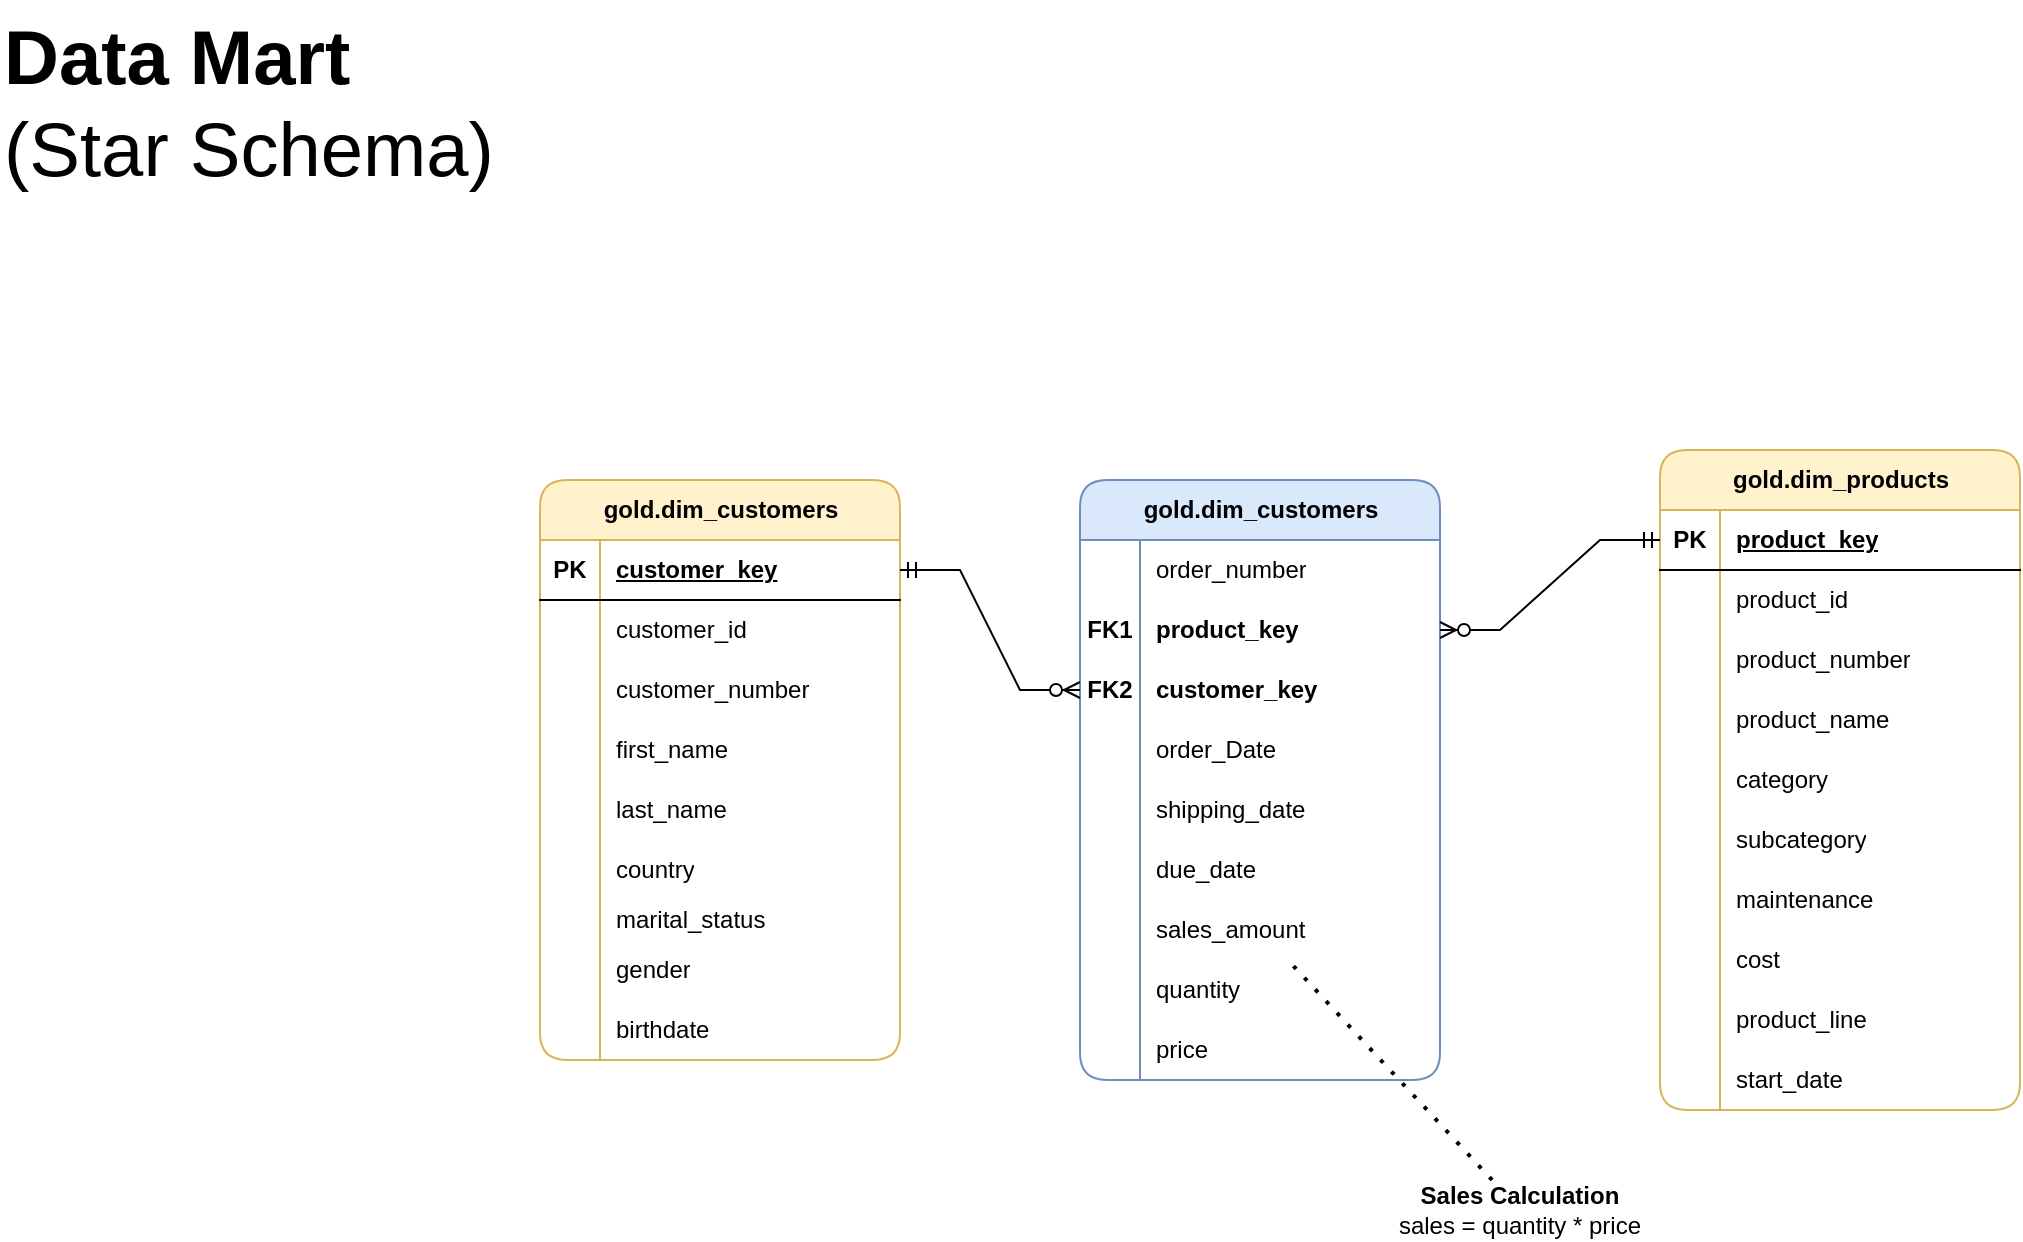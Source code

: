 <mxfile version="27.0.9">
  <diagram name="Page-1" id="9G6ZlUd6vYjnZTsXi7CJ">
    <mxGraphModel dx="951" dy="589" grid="1" gridSize="10" guides="1" tooltips="1" connect="1" arrows="1" fold="1" page="1" pageScale="1" pageWidth="2000" pageHeight="4000" math="0" shadow="0">
      <root>
        <mxCell id="0" />
        <mxCell id="1" parent="0" />
        <mxCell id="qEVjlVK7Ul0UmUyKFWEi-2" value="&lt;h1 style=&quot;margin-top: 0px;&quot;&gt;&lt;font style=&quot;font-size: 38px;&quot;&gt;&lt;span style=&quot;background-color: transparent; color: light-dark(rgb(0, 0, 0), rgb(255, 255, 255));&quot;&gt;Data Mart&lt;br&gt;&lt;/span&gt;&lt;span style=&quot;background-color: transparent; color: light-dark(rgb(0, 0, 0), rgb(255, 255, 255)); font-weight: normal;&quot;&gt;(Star Schema)&lt;/span&gt;&lt;/font&gt;&lt;/h1&gt;" style="text;html=1;whiteSpace=wrap;overflow=hidden;rounded=0;" vertex="1" parent="1">
          <mxGeometry x="50" y="20" width="390" height="110" as="geometry" />
        </mxCell>
        <mxCell id="qEVjlVK7Ul0UmUyKFWEi-13" value="gold.dim_customers" style="shape=table;startSize=30;container=1;collapsible=1;childLayout=tableLayout;fixedRows=1;rowLines=0;fontStyle=1;align=center;resizeLast=1;html=1;rounded=1;fillColor=#fff2cc;strokeColor=#d6b656;" vertex="1" parent="1">
          <mxGeometry x="320" y="260" width="180" height="290" as="geometry" />
        </mxCell>
        <mxCell id="qEVjlVK7Ul0UmUyKFWEi-14" value="" style="shape=tableRow;horizontal=0;startSize=0;swimlaneHead=0;swimlaneBody=0;fillColor=none;collapsible=0;dropTarget=0;points=[[0,0.5],[1,0.5]];portConstraint=eastwest;top=0;left=0;right=0;bottom=1;" vertex="1" parent="qEVjlVK7Ul0UmUyKFWEi-13">
          <mxGeometry y="30" width="180" height="30" as="geometry" />
        </mxCell>
        <mxCell id="qEVjlVK7Ul0UmUyKFWEi-15" value="PK" style="shape=partialRectangle;connectable=0;fillColor=none;top=0;left=0;bottom=0;right=0;fontStyle=1;overflow=hidden;whiteSpace=wrap;html=1;" vertex="1" parent="qEVjlVK7Ul0UmUyKFWEi-14">
          <mxGeometry width="30" height="30" as="geometry">
            <mxRectangle width="30" height="30" as="alternateBounds" />
          </mxGeometry>
        </mxCell>
        <mxCell id="qEVjlVK7Ul0UmUyKFWEi-16" value="customer_key" style="shape=partialRectangle;connectable=0;fillColor=none;top=0;left=0;bottom=0;right=0;align=left;spacingLeft=6;fontStyle=5;overflow=hidden;whiteSpace=wrap;html=1;" vertex="1" parent="qEVjlVK7Ul0UmUyKFWEi-14">
          <mxGeometry x="30" width="150" height="30" as="geometry">
            <mxRectangle width="150" height="30" as="alternateBounds" />
          </mxGeometry>
        </mxCell>
        <mxCell id="qEVjlVK7Ul0UmUyKFWEi-17" value="" style="shape=tableRow;horizontal=0;startSize=0;swimlaneHead=0;swimlaneBody=0;fillColor=none;collapsible=0;dropTarget=0;points=[[0,0.5],[1,0.5]];portConstraint=eastwest;top=0;left=0;right=0;bottom=0;" vertex="1" parent="qEVjlVK7Ul0UmUyKFWEi-13">
          <mxGeometry y="60" width="180" height="30" as="geometry" />
        </mxCell>
        <mxCell id="qEVjlVK7Ul0UmUyKFWEi-18" value="" style="shape=partialRectangle;connectable=0;fillColor=none;top=0;left=0;bottom=0;right=0;editable=1;overflow=hidden;whiteSpace=wrap;html=1;" vertex="1" parent="qEVjlVK7Ul0UmUyKFWEi-17">
          <mxGeometry width="30" height="30" as="geometry">
            <mxRectangle width="30" height="30" as="alternateBounds" />
          </mxGeometry>
        </mxCell>
        <mxCell id="qEVjlVK7Ul0UmUyKFWEi-19" value="customer_id" style="shape=partialRectangle;connectable=0;fillColor=none;top=0;left=0;bottom=0;right=0;align=left;spacingLeft=6;overflow=hidden;whiteSpace=wrap;html=1;" vertex="1" parent="qEVjlVK7Ul0UmUyKFWEi-17">
          <mxGeometry x="30" width="150" height="30" as="geometry">
            <mxRectangle width="150" height="30" as="alternateBounds" />
          </mxGeometry>
        </mxCell>
        <mxCell id="qEVjlVK7Ul0UmUyKFWEi-20" value="" style="shape=tableRow;horizontal=0;startSize=0;swimlaneHead=0;swimlaneBody=0;fillColor=none;collapsible=0;dropTarget=0;points=[[0,0.5],[1,0.5]];portConstraint=eastwest;top=0;left=0;right=0;bottom=0;" vertex="1" parent="qEVjlVK7Ul0UmUyKFWEi-13">
          <mxGeometry y="90" width="180" height="30" as="geometry" />
        </mxCell>
        <mxCell id="qEVjlVK7Ul0UmUyKFWEi-21" value="" style="shape=partialRectangle;connectable=0;fillColor=none;top=0;left=0;bottom=0;right=0;editable=1;overflow=hidden;whiteSpace=wrap;html=1;" vertex="1" parent="qEVjlVK7Ul0UmUyKFWEi-20">
          <mxGeometry width="30" height="30" as="geometry">
            <mxRectangle width="30" height="30" as="alternateBounds" />
          </mxGeometry>
        </mxCell>
        <mxCell id="qEVjlVK7Ul0UmUyKFWEi-22" value="customer_number" style="shape=partialRectangle;connectable=0;fillColor=none;top=0;left=0;bottom=0;right=0;align=left;spacingLeft=6;overflow=hidden;whiteSpace=wrap;html=1;" vertex="1" parent="qEVjlVK7Ul0UmUyKFWEi-20">
          <mxGeometry x="30" width="150" height="30" as="geometry">
            <mxRectangle width="150" height="30" as="alternateBounds" />
          </mxGeometry>
        </mxCell>
        <mxCell id="qEVjlVK7Ul0UmUyKFWEi-23" value="" style="shape=tableRow;horizontal=0;startSize=0;swimlaneHead=0;swimlaneBody=0;fillColor=none;collapsible=0;dropTarget=0;points=[[0,0.5],[1,0.5]];portConstraint=eastwest;top=0;left=0;right=0;bottom=0;" vertex="1" parent="qEVjlVK7Ul0UmUyKFWEi-13">
          <mxGeometry y="120" width="180" height="30" as="geometry" />
        </mxCell>
        <mxCell id="qEVjlVK7Ul0UmUyKFWEi-24" value="" style="shape=partialRectangle;connectable=0;fillColor=none;top=0;left=0;bottom=0;right=0;editable=1;overflow=hidden;whiteSpace=wrap;html=1;" vertex="1" parent="qEVjlVK7Ul0UmUyKFWEi-23">
          <mxGeometry width="30" height="30" as="geometry">
            <mxRectangle width="30" height="30" as="alternateBounds" />
          </mxGeometry>
        </mxCell>
        <mxCell id="qEVjlVK7Ul0UmUyKFWEi-25" value="first_name" style="shape=partialRectangle;connectable=0;fillColor=none;top=0;left=0;bottom=0;right=0;align=left;spacingLeft=6;overflow=hidden;whiteSpace=wrap;html=1;" vertex="1" parent="qEVjlVK7Ul0UmUyKFWEi-23">
          <mxGeometry x="30" width="150" height="30" as="geometry">
            <mxRectangle width="150" height="30" as="alternateBounds" />
          </mxGeometry>
        </mxCell>
        <mxCell id="qEVjlVK7Ul0UmUyKFWEi-27" style="shape=tableRow;horizontal=0;startSize=0;swimlaneHead=0;swimlaneBody=0;fillColor=none;collapsible=0;dropTarget=0;points=[[0,0.5],[1,0.5]];portConstraint=eastwest;top=0;left=0;right=0;bottom=0;" vertex="1" parent="qEVjlVK7Ul0UmUyKFWEi-13">
          <mxGeometry y="150" width="180" height="30" as="geometry" />
        </mxCell>
        <mxCell id="qEVjlVK7Ul0UmUyKFWEi-28" style="shape=partialRectangle;connectable=0;fillColor=none;top=0;left=0;bottom=0;right=0;editable=1;overflow=hidden;whiteSpace=wrap;html=1;" vertex="1" parent="qEVjlVK7Ul0UmUyKFWEi-27">
          <mxGeometry width="30" height="30" as="geometry">
            <mxRectangle width="30" height="30" as="alternateBounds" />
          </mxGeometry>
        </mxCell>
        <mxCell id="qEVjlVK7Ul0UmUyKFWEi-29" value="last_name" style="shape=partialRectangle;connectable=0;fillColor=none;top=0;left=0;bottom=0;right=0;align=left;spacingLeft=6;overflow=hidden;whiteSpace=wrap;html=1;" vertex="1" parent="qEVjlVK7Ul0UmUyKFWEi-27">
          <mxGeometry x="30" width="150" height="30" as="geometry">
            <mxRectangle width="150" height="30" as="alternateBounds" />
          </mxGeometry>
        </mxCell>
        <mxCell id="qEVjlVK7Ul0UmUyKFWEi-30" style="shape=tableRow;horizontal=0;startSize=0;swimlaneHead=0;swimlaneBody=0;fillColor=none;collapsible=0;dropTarget=0;points=[[0,0.5],[1,0.5]];portConstraint=eastwest;top=0;left=0;right=0;bottom=0;" vertex="1" parent="qEVjlVK7Ul0UmUyKFWEi-13">
          <mxGeometry y="180" width="180" height="30" as="geometry" />
        </mxCell>
        <mxCell id="qEVjlVK7Ul0UmUyKFWEi-31" style="shape=partialRectangle;connectable=0;fillColor=none;top=0;left=0;bottom=0;right=0;editable=1;overflow=hidden;whiteSpace=wrap;html=1;" vertex="1" parent="qEVjlVK7Ul0UmUyKFWEi-30">
          <mxGeometry width="30" height="30" as="geometry">
            <mxRectangle width="30" height="30" as="alternateBounds" />
          </mxGeometry>
        </mxCell>
        <mxCell id="qEVjlVK7Ul0UmUyKFWEi-32" value="country" style="shape=partialRectangle;connectable=0;fillColor=none;top=0;left=0;bottom=0;right=0;align=left;spacingLeft=6;overflow=hidden;whiteSpace=wrap;html=1;" vertex="1" parent="qEVjlVK7Ul0UmUyKFWEi-30">
          <mxGeometry x="30" width="150" height="30" as="geometry">
            <mxRectangle width="150" height="30" as="alternateBounds" />
          </mxGeometry>
        </mxCell>
        <mxCell id="qEVjlVK7Ul0UmUyKFWEi-33" style="shape=tableRow;horizontal=0;startSize=0;swimlaneHead=0;swimlaneBody=0;fillColor=none;collapsible=0;dropTarget=0;points=[[0,0.5],[1,0.5]];portConstraint=eastwest;top=0;left=0;right=0;bottom=0;" vertex="1" parent="qEVjlVK7Ul0UmUyKFWEi-13">
          <mxGeometry y="210" width="180" height="20" as="geometry" />
        </mxCell>
        <mxCell id="qEVjlVK7Ul0UmUyKFWEi-34" style="shape=partialRectangle;connectable=0;fillColor=none;top=0;left=0;bottom=0;right=0;editable=1;overflow=hidden;whiteSpace=wrap;html=1;" vertex="1" parent="qEVjlVK7Ul0UmUyKFWEi-33">
          <mxGeometry width="30" height="20" as="geometry">
            <mxRectangle width="30" height="20" as="alternateBounds" />
          </mxGeometry>
        </mxCell>
        <mxCell id="qEVjlVK7Ul0UmUyKFWEi-35" value="marital_status&lt;div&gt;&lt;br&gt;&lt;/div&gt;" style="shape=partialRectangle;connectable=0;fillColor=none;top=0;left=0;bottom=0;right=0;align=left;spacingLeft=6;overflow=hidden;whiteSpace=wrap;html=1;" vertex="1" parent="qEVjlVK7Ul0UmUyKFWEi-33">
          <mxGeometry x="30" width="150" height="20" as="geometry">
            <mxRectangle width="150" height="20" as="alternateBounds" />
          </mxGeometry>
        </mxCell>
        <mxCell id="qEVjlVK7Ul0UmUyKFWEi-36" style="shape=tableRow;horizontal=0;startSize=0;swimlaneHead=0;swimlaneBody=0;fillColor=none;collapsible=0;dropTarget=0;points=[[0,0.5],[1,0.5]];portConstraint=eastwest;top=0;left=0;right=0;bottom=0;" vertex="1" parent="qEVjlVK7Ul0UmUyKFWEi-13">
          <mxGeometry y="230" width="180" height="30" as="geometry" />
        </mxCell>
        <mxCell id="qEVjlVK7Ul0UmUyKFWEi-37" style="shape=partialRectangle;connectable=0;fillColor=none;top=0;left=0;bottom=0;right=0;editable=1;overflow=hidden;whiteSpace=wrap;html=1;" vertex="1" parent="qEVjlVK7Ul0UmUyKFWEi-36">
          <mxGeometry width="30" height="30" as="geometry">
            <mxRectangle width="30" height="30" as="alternateBounds" />
          </mxGeometry>
        </mxCell>
        <mxCell id="qEVjlVK7Ul0UmUyKFWEi-38" value="gender" style="shape=partialRectangle;connectable=0;fillColor=none;top=0;left=0;bottom=0;right=0;align=left;spacingLeft=6;overflow=hidden;whiteSpace=wrap;html=1;" vertex="1" parent="qEVjlVK7Ul0UmUyKFWEi-36">
          <mxGeometry x="30" width="150" height="30" as="geometry">
            <mxRectangle width="150" height="30" as="alternateBounds" />
          </mxGeometry>
        </mxCell>
        <mxCell id="qEVjlVK7Ul0UmUyKFWEi-39" style="shape=tableRow;horizontal=0;startSize=0;swimlaneHead=0;swimlaneBody=0;fillColor=none;collapsible=0;dropTarget=0;points=[[0,0.5],[1,0.5]];portConstraint=eastwest;top=0;left=0;right=0;bottom=0;" vertex="1" parent="qEVjlVK7Ul0UmUyKFWEi-13">
          <mxGeometry y="260" width="180" height="30" as="geometry" />
        </mxCell>
        <mxCell id="qEVjlVK7Ul0UmUyKFWEi-40" style="shape=partialRectangle;connectable=0;fillColor=none;top=0;left=0;bottom=0;right=0;editable=1;overflow=hidden;whiteSpace=wrap;html=1;" vertex="1" parent="qEVjlVK7Ul0UmUyKFWEi-39">
          <mxGeometry width="30" height="30" as="geometry">
            <mxRectangle width="30" height="30" as="alternateBounds" />
          </mxGeometry>
        </mxCell>
        <mxCell id="qEVjlVK7Ul0UmUyKFWEi-41" value="birthdate" style="shape=partialRectangle;connectable=0;fillColor=none;top=0;left=0;bottom=0;right=0;align=left;spacingLeft=6;overflow=hidden;whiteSpace=wrap;html=1;" vertex="1" parent="qEVjlVK7Ul0UmUyKFWEi-39">
          <mxGeometry x="30" width="150" height="30" as="geometry">
            <mxRectangle width="150" height="30" as="alternateBounds" />
          </mxGeometry>
        </mxCell>
        <mxCell id="qEVjlVK7Ul0UmUyKFWEi-42" value="gold.dim_products" style="shape=table;startSize=30;container=1;collapsible=1;childLayout=tableLayout;fixedRows=1;rowLines=0;fontStyle=1;align=center;resizeLast=1;html=1;rounded=1;fillColor=#fff2cc;strokeColor=#d6b656;" vertex="1" parent="1">
          <mxGeometry x="880" y="245" width="180" height="330" as="geometry" />
        </mxCell>
        <mxCell id="qEVjlVK7Ul0UmUyKFWEi-43" value="" style="shape=tableRow;horizontal=0;startSize=0;swimlaneHead=0;swimlaneBody=0;fillColor=none;collapsible=0;dropTarget=0;points=[[0,0.5],[1,0.5]];portConstraint=eastwest;top=0;left=0;right=0;bottom=1;" vertex="1" parent="qEVjlVK7Ul0UmUyKFWEi-42">
          <mxGeometry y="30" width="180" height="30" as="geometry" />
        </mxCell>
        <mxCell id="qEVjlVK7Ul0UmUyKFWEi-44" value="PK" style="shape=partialRectangle;connectable=0;fillColor=none;top=0;left=0;bottom=0;right=0;fontStyle=1;overflow=hidden;whiteSpace=wrap;html=1;" vertex="1" parent="qEVjlVK7Ul0UmUyKFWEi-43">
          <mxGeometry width="30" height="30" as="geometry">
            <mxRectangle width="30" height="30" as="alternateBounds" />
          </mxGeometry>
        </mxCell>
        <mxCell id="qEVjlVK7Ul0UmUyKFWEi-45" value="product_key" style="shape=partialRectangle;connectable=0;fillColor=none;top=0;left=0;bottom=0;right=0;align=left;spacingLeft=6;fontStyle=5;overflow=hidden;whiteSpace=wrap;html=1;" vertex="1" parent="qEVjlVK7Ul0UmUyKFWEi-43">
          <mxGeometry x="30" width="150" height="30" as="geometry">
            <mxRectangle width="150" height="30" as="alternateBounds" />
          </mxGeometry>
        </mxCell>
        <mxCell id="qEVjlVK7Ul0UmUyKFWEi-46" value="" style="shape=tableRow;horizontal=0;startSize=0;swimlaneHead=0;swimlaneBody=0;fillColor=none;collapsible=0;dropTarget=0;points=[[0,0.5],[1,0.5]];portConstraint=eastwest;top=0;left=0;right=0;bottom=0;" vertex="1" parent="qEVjlVK7Ul0UmUyKFWEi-42">
          <mxGeometry y="60" width="180" height="30" as="geometry" />
        </mxCell>
        <mxCell id="qEVjlVK7Ul0UmUyKFWEi-47" value="" style="shape=partialRectangle;connectable=0;fillColor=none;top=0;left=0;bottom=0;right=0;editable=1;overflow=hidden;whiteSpace=wrap;html=1;" vertex="1" parent="qEVjlVK7Ul0UmUyKFWEi-46">
          <mxGeometry width="30" height="30" as="geometry">
            <mxRectangle width="30" height="30" as="alternateBounds" />
          </mxGeometry>
        </mxCell>
        <mxCell id="qEVjlVK7Ul0UmUyKFWEi-48" value="product_id" style="shape=partialRectangle;connectable=0;fillColor=none;top=0;left=0;bottom=0;right=0;align=left;spacingLeft=6;overflow=hidden;whiteSpace=wrap;html=1;" vertex="1" parent="qEVjlVK7Ul0UmUyKFWEi-46">
          <mxGeometry x="30" width="150" height="30" as="geometry">
            <mxRectangle width="150" height="30" as="alternateBounds" />
          </mxGeometry>
        </mxCell>
        <mxCell id="qEVjlVK7Ul0UmUyKFWEi-49" value="" style="shape=tableRow;horizontal=0;startSize=0;swimlaneHead=0;swimlaneBody=0;fillColor=none;collapsible=0;dropTarget=0;points=[[0,0.5],[1,0.5]];portConstraint=eastwest;top=0;left=0;right=0;bottom=0;" vertex="1" parent="qEVjlVK7Ul0UmUyKFWEi-42">
          <mxGeometry y="90" width="180" height="30" as="geometry" />
        </mxCell>
        <mxCell id="qEVjlVK7Ul0UmUyKFWEi-50" value="" style="shape=partialRectangle;connectable=0;fillColor=none;top=0;left=0;bottom=0;right=0;editable=1;overflow=hidden;whiteSpace=wrap;html=1;" vertex="1" parent="qEVjlVK7Ul0UmUyKFWEi-49">
          <mxGeometry width="30" height="30" as="geometry">
            <mxRectangle width="30" height="30" as="alternateBounds" />
          </mxGeometry>
        </mxCell>
        <mxCell id="qEVjlVK7Ul0UmUyKFWEi-51" value="product_number" style="shape=partialRectangle;connectable=0;fillColor=none;top=0;left=0;bottom=0;right=0;align=left;spacingLeft=6;overflow=hidden;whiteSpace=wrap;html=1;" vertex="1" parent="qEVjlVK7Ul0UmUyKFWEi-49">
          <mxGeometry x="30" width="150" height="30" as="geometry">
            <mxRectangle width="150" height="30" as="alternateBounds" />
          </mxGeometry>
        </mxCell>
        <mxCell id="qEVjlVK7Ul0UmUyKFWEi-52" value="" style="shape=tableRow;horizontal=0;startSize=0;swimlaneHead=0;swimlaneBody=0;fillColor=none;collapsible=0;dropTarget=0;points=[[0,0.5],[1,0.5]];portConstraint=eastwest;top=0;left=0;right=0;bottom=0;" vertex="1" parent="qEVjlVK7Ul0UmUyKFWEi-42">
          <mxGeometry y="120" width="180" height="30" as="geometry" />
        </mxCell>
        <mxCell id="qEVjlVK7Ul0UmUyKFWEi-53" value="" style="shape=partialRectangle;connectable=0;fillColor=none;top=0;left=0;bottom=0;right=0;editable=1;overflow=hidden;whiteSpace=wrap;html=1;" vertex="1" parent="qEVjlVK7Ul0UmUyKFWEi-52">
          <mxGeometry width="30" height="30" as="geometry">
            <mxRectangle width="30" height="30" as="alternateBounds" />
          </mxGeometry>
        </mxCell>
        <mxCell id="qEVjlVK7Ul0UmUyKFWEi-54" value="product_name" style="shape=partialRectangle;connectable=0;fillColor=none;top=0;left=0;bottom=0;right=0;align=left;spacingLeft=6;overflow=hidden;whiteSpace=wrap;html=1;" vertex="1" parent="qEVjlVK7Ul0UmUyKFWEi-52">
          <mxGeometry x="30" width="150" height="30" as="geometry">
            <mxRectangle width="150" height="30" as="alternateBounds" />
          </mxGeometry>
        </mxCell>
        <mxCell id="qEVjlVK7Ul0UmUyKFWEi-55" style="shape=tableRow;horizontal=0;startSize=0;swimlaneHead=0;swimlaneBody=0;fillColor=none;collapsible=0;dropTarget=0;points=[[0,0.5],[1,0.5]];portConstraint=eastwest;top=0;left=0;right=0;bottom=0;" vertex="1" parent="qEVjlVK7Ul0UmUyKFWEi-42">
          <mxGeometry y="150" width="180" height="30" as="geometry" />
        </mxCell>
        <mxCell id="qEVjlVK7Ul0UmUyKFWEi-56" style="shape=partialRectangle;connectable=0;fillColor=none;top=0;left=0;bottom=0;right=0;editable=1;overflow=hidden;whiteSpace=wrap;html=1;" vertex="1" parent="qEVjlVK7Ul0UmUyKFWEi-55">
          <mxGeometry width="30" height="30" as="geometry">
            <mxRectangle width="30" height="30" as="alternateBounds" />
          </mxGeometry>
        </mxCell>
        <mxCell id="qEVjlVK7Ul0UmUyKFWEi-57" value="category" style="shape=partialRectangle;connectable=0;fillColor=none;top=0;left=0;bottom=0;right=0;align=left;spacingLeft=6;overflow=hidden;whiteSpace=wrap;html=1;" vertex="1" parent="qEVjlVK7Ul0UmUyKFWEi-55">
          <mxGeometry x="30" width="150" height="30" as="geometry">
            <mxRectangle width="150" height="30" as="alternateBounds" />
          </mxGeometry>
        </mxCell>
        <mxCell id="qEVjlVK7Ul0UmUyKFWEi-58" style="shape=tableRow;horizontal=0;startSize=0;swimlaneHead=0;swimlaneBody=0;fillColor=none;collapsible=0;dropTarget=0;points=[[0,0.5],[1,0.5]];portConstraint=eastwest;top=0;left=0;right=0;bottom=0;" vertex="1" parent="qEVjlVK7Ul0UmUyKFWEi-42">
          <mxGeometry y="180" width="180" height="30" as="geometry" />
        </mxCell>
        <mxCell id="qEVjlVK7Ul0UmUyKFWEi-59" style="shape=partialRectangle;connectable=0;fillColor=none;top=0;left=0;bottom=0;right=0;editable=1;overflow=hidden;whiteSpace=wrap;html=1;" vertex="1" parent="qEVjlVK7Ul0UmUyKFWEi-58">
          <mxGeometry width="30" height="30" as="geometry">
            <mxRectangle width="30" height="30" as="alternateBounds" />
          </mxGeometry>
        </mxCell>
        <mxCell id="qEVjlVK7Ul0UmUyKFWEi-60" value="subcategory" style="shape=partialRectangle;connectable=0;fillColor=none;top=0;left=0;bottom=0;right=0;align=left;spacingLeft=6;overflow=hidden;whiteSpace=wrap;html=1;" vertex="1" parent="qEVjlVK7Ul0UmUyKFWEi-58">
          <mxGeometry x="30" width="150" height="30" as="geometry">
            <mxRectangle width="150" height="30" as="alternateBounds" />
          </mxGeometry>
        </mxCell>
        <mxCell id="qEVjlVK7Ul0UmUyKFWEi-61" style="shape=tableRow;horizontal=0;startSize=0;swimlaneHead=0;swimlaneBody=0;fillColor=none;collapsible=0;dropTarget=0;points=[[0,0.5],[1,0.5]];portConstraint=eastwest;top=0;left=0;right=0;bottom=0;" vertex="1" parent="qEVjlVK7Ul0UmUyKFWEi-42">
          <mxGeometry y="210" width="180" height="30" as="geometry" />
        </mxCell>
        <mxCell id="qEVjlVK7Ul0UmUyKFWEi-62" style="shape=partialRectangle;connectable=0;fillColor=none;top=0;left=0;bottom=0;right=0;editable=1;overflow=hidden;whiteSpace=wrap;html=1;" vertex="1" parent="qEVjlVK7Ul0UmUyKFWEi-61">
          <mxGeometry width="30" height="30" as="geometry">
            <mxRectangle width="30" height="30" as="alternateBounds" />
          </mxGeometry>
        </mxCell>
        <mxCell id="qEVjlVK7Ul0UmUyKFWEi-63" value="&lt;div&gt;maintenance&lt;/div&gt;" style="shape=partialRectangle;connectable=0;fillColor=none;top=0;left=0;bottom=0;right=0;align=left;spacingLeft=6;overflow=hidden;whiteSpace=wrap;html=1;" vertex="1" parent="qEVjlVK7Ul0UmUyKFWEi-61">
          <mxGeometry x="30" width="150" height="30" as="geometry">
            <mxRectangle width="150" height="30" as="alternateBounds" />
          </mxGeometry>
        </mxCell>
        <mxCell id="qEVjlVK7Ul0UmUyKFWEi-64" style="shape=tableRow;horizontal=0;startSize=0;swimlaneHead=0;swimlaneBody=0;fillColor=none;collapsible=0;dropTarget=0;points=[[0,0.5],[1,0.5]];portConstraint=eastwest;top=0;left=0;right=0;bottom=0;" vertex="1" parent="qEVjlVK7Ul0UmUyKFWEi-42">
          <mxGeometry y="240" width="180" height="30" as="geometry" />
        </mxCell>
        <mxCell id="qEVjlVK7Ul0UmUyKFWEi-65" style="shape=partialRectangle;connectable=0;fillColor=none;top=0;left=0;bottom=0;right=0;editable=1;overflow=hidden;whiteSpace=wrap;html=1;" vertex="1" parent="qEVjlVK7Ul0UmUyKFWEi-64">
          <mxGeometry width="30" height="30" as="geometry">
            <mxRectangle width="30" height="30" as="alternateBounds" />
          </mxGeometry>
        </mxCell>
        <mxCell id="qEVjlVK7Ul0UmUyKFWEi-66" value="cost" style="shape=partialRectangle;connectable=0;fillColor=none;top=0;left=0;bottom=0;right=0;align=left;spacingLeft=6;overflow=hidden;whiteSpace=wrap;html=1;" vertex="1" parent="qEVjlVK7Ul0UmUyKFWEi-64">
          <mxGeometry x="30" width="150" height="30" as="geometry">
            <mxRectangle width="150" height="30" as="alternateBounds" />
          </mxGeometry>
        </mxCell>
        <mxCell id="qEVjlVK7Ul0UmUyKFWEi-67" style="shape=tableRow;horizontal=0;startSize=0;swimlaneHead=0;swimlaneBody=0;fillColor=none;collapsible=0;dropTarget=0;points=[[0,0.5],[1,0.5]];portConstraint=eastwest;top=0;left=0;right=0;bottom=0;" vertex="1" parent="qEVjlVK7Ul0UmUyKFWEi-42">
          <mxGeometry y="270" width="180" height="30" as="geometry" />
        </mxCell>
        <mxCell id="qEVjlVK7Ul0UmUyKFWEi-68" style="shape=partialRectangle;connectable=0;fillColor=none;top=0;left=0;bottom=0;right=0;editable=1;overflow=hidden;whiteSpace=wrap;html=1;" vertex="1" parent="qEVjlVK7Ul0UmUyKFWEi-67">
          <mxGeometry width="30" height="30" as="geometry">
            <mxRectangle width="30" height="30" as="alternateBounds" />
          </mxGeometry>
        </mxCell>
        <mxCell id="qEVjlVK7Ul0UmUyKFWEi-69" value="product_line" style="shape=partialRectangle;connectable=0;fillColor=none;top=0;left=0;bottom=0;right=0;align=left;spacingLeft=6;overflow=hidden;whiteSpace=wrap;html=1;" vertex="1" parent="qEVjlVK7Ul0UmUyKFWEi-67">
          <mxGeometry x="30" width="150" height="30" as="geometry">
            <mxRectangle width="150" height="30" as="alternateBounds" />
          </mxGeometry>
        </mxCell>
        <mxCell id="qEVjlVK7Ul0UmUyKFWEi-70" style="shape=tableRow;horizontal=0;startSize=0;swimlaneHead=0;swimlaneBody=0;fillColor=none;collapsible=0;dropTarget=0;points=[[0,0.5],[1,0.5]];portConstraint=eastwest;top=0;left=0;right=0;bottom=0;" vertex="1" parent="qEVjlVK7Ul0UmUyKFWEi-42">
          <mxGeometry y="300" width="180" height="30" as="geometry" />
        </mxCell>
        <mxCell id="qEVjlVK7Ul0UmUyKFWEi-71" style="shape=partialRectangle;connectable=0;fillColor=none;top=0;left=0;bottom=0;right=0;editable=1;overflow=hidden;whiteSpace=wrap;html=1;" vertex="1" parent="qEVjlVK7Ul0UmUyKFWEi-70">
          <mxGeometry width="30" height="30" as="geometry">
            <mxRectangle width="30" height="30" as="alternateBounds" />
          </mxGeometry>
        </mxCell>
        <mxCell id="qEVjlVK7Ul0UmUyKFWEi-72" value="start_date" style="shape=partialRectangle;connectable=0;fillColor=none;top=0;left=0;bottom=0;right=0;align=left;spacingLeft=6;overflow=hidden;whiteSpace=wrap;html=1;" vertex="1" parent="qEVjlVK7Ul0UmUyKFWEi-70">
          <mxGeometry x="30" width="150" height="30" as="geometry">
            <mxRectangle width="150" height="30" as="alternateBounds" />
          </mxGeometry>
        </mxCell>
        <mxCell id="qEVjlVK7Ul0UmUyKFWEi-73" value="gold.dim_customers" style="shape=table;startSize=30;container=1;collapsible=1;childLayout=tableLayout;fixedRows=1;rowLines=0;fontStyle=1;align=center;resizeLast=1;html=1;rounded=1;fillColor=#dae8fc;strokeColor=#6c8ebf;" vertex="1" parent="1">
          <mxGeometry x="590" y="260" width="180" height="300" as="geometry" />
        </mxCell>
        <mxCell id="qEVjlVK7Ul0UmUyKFWEi-77" value="" style="shape=tableRow;horizontal=0;startSize=0;swimlaneHead=0;swimlaneBody=0;fillColor=none;collapsible=0;dropTarget=0;points=[[0,0.5],[1,0.5]];portConstraint=eastwest;top=0;left=0;right=0;bottom=0;" vertex="1" parent="qEVjlVK7Ul0UmUyKFWEi-73">
          <mxGeometry y="30" width="180" height="30" as="geometry" />
        </mxCell>
        <mxCell id="qEVjlVK7Ul0UmUyKFWEi-78" value="" style="shape=partialRectangle;connectable=0;fillColor=none;top=0;left=0;bottom=0;right=0;editable=1;overflow=hidden;whiteSpace=wrap;html=1;" vertex="1" parent="qEVjlVK7Ul0UmUyKFWEi-77">
          <mxGeometry width="30" height="30" as="geometry">
            <mxRectangle width="30" height="30" as="alternateBounds" />
          </mxGeometry>
        </mxCell>
        <mxCell id="qEVjlVK7Ul0UmUyKFWEi-79" value="order_number" style="shape=partialRectangle;connectable=0;fillColor=none;top=0;left=0;bottom=0;right=0;align=left;spacingLeft=6;overflow=hidden;whiteSpace=wrap;html=1;" vertex="1" parent="qEVjlVK7Ul0UmUyKFWEi-77">
          <mxGeometry x="30" width="150" height="30" as="geometry">
            <mxRectangle width="150" height="30" as="alternateBounds" />
          </mxGeometry>
        </mxCell>
        <mxCell id="qEVjlVK7Ul0UmUyKFWEi-80" value="" style="shape=tableRow;horizontal=0;startSize=0;swimlaneHead=0;swimlaneBody=0;fillColor=none;collapsible=0;dropTarget=0;points=[[0,0.5],[1,0.5]];portConstraint=eastwest;top=0;left=0;right=0;bottom=0;" vertex="1" parent="qEVjlVK7Ul0UmUyKFWEi-73">
          <mxGeometry y="60" width="180" height="30" as="geometry" />
        </mxCell>
        <mxCell id="qEVjlVK7Ul0UmUyKFWEi-81" value="FK1" style="shape=partialRectangle;connectable=0;fillColor=none;top=0;left=0;bottom=0;right=0;editable=1;overflow=hidden;whiteSpace=wrap;html=1;fontStyle=1" vertex="1" parent="qEVjlVK7Ul0UmUyKFWEi-80">
          <mxGeometry width="30" height="30" as="geometry">
            <mxRectangle width="30" height="30" as="alternateBounds" />
          </mxGeometry>
        </mxCell>
        <mxCell id="qEVjlVK7Ul0UmUyKFWEi-82" value="product_key" style="shape=partialRectangle;connectable=0;fillColor=none;top=0;left=0;bottom=0;right=0;align=left;spacingLeft=6;overflow=hidden;whiteSpace=wrap;html=1;fontStyle=1" vertex="1" parent="qEVjlVK7Ul0UmUyKFWEi-80">
          <mxGeometry x="30" width="150" height="30" as="geometry">
            <mxRectangle width="150" height="30" as="alternateBounds" />
          </mxGeometry>
        </mxCell>
        <mxCell id="qEVjlVK7Ul0UmUyKFWEi-83" value="" style="shape=tableRow;horizontal=0;startSize=0;swimlaneHead=0;swimlaneBody=0;fillColor=none;collapsible=0;dropTarget=0;points=[[0,0.5],[1,0.5]];portConstraint=eastwest;top=0;left=0;right=0;bottom=0;" vertex="1" parent="qEVjlVK7Ul0UmUyKFWEi-73">
          <mxGeometry y="90" width="180" height="30" as="geometry" />
        </mxCell>
        <mxCell id="qEVjlVK7Ul0UmUyKFWEi-84" value="FK2" style="shape=partialRectangle;connectable=0;fillColor=none;top=0;left=0;bottom=0;right=0;editable=1;overflow=hidden;whiteSpace=wrap;html=1;fontStyle=1" vertex="1" parent="qEVjlVK7Ul0UmUyKFWEi-83">
          <mxGeometry width="30" height="30" as="geometry">
            <mxRectangle width="30" height="30" as="alternateBounds" />
          </mxGeometry>
        </mxCell>
        <mxCell id="qEVjlVK7Ul0UmUyKFWEi-85" value="customer_key" style="shape=partialRectangle;connectable=0;fillColor=none;top=0;left=0;bottom=0;right=0;align=left;spacingLeft=6;overflow=hidden;whiteSpace=wrap;html=1;fontStyle=1" vertex="1" parent="qEVjlVK7Ul0UmUyKFWEi-83">
          <mxGeometry x="30" width="150" height="30" as="geometry">
            <mxRectangle width="150" height="30" as="alternateBounds" />
          </mxGeometry>
        </mxCell>
        <mxCell id="qEVjlVK7Ul0UmUyKFWEi-86" style="shape=tableRow;horizontal=0;startSize=0;swimlaneHead=0;swimlaneBody=0;fillColor=none;collapsible=0;dropTarget=0;points=[[0,0.5],[1,0.5]];portConstraint=eastwest;top=0;left=0;right=0;bottom=0;" vertex="1" parent="qEVjlVK7Ul0UmUyKFWEi-73">
          <mxGeometry y="120" width="180" height="30" as="geometry" />
        </mxCell>
        <mxCell id="qEVjlVK7Ul0UmUyKFWEi-87" style="shape=partialRectangle;connectable=0;fillColor=none;top=0;left=0;bottom=0;right=0;editable=1;overflow=hidden;whiteSpace=wrap;html=1;" vertex="1" parent="qEVjlVK7Ul0UmUyKFWEi-86">
          <mxGeometry width="30" height="30" as="geometry">
            <mxRectangle width="30" height="30" as="alternateBounds" />
          </mxGeometry>
        </mxCell>
        <mxCell id="qEVjlVK7Ul0UmUyKFWEi-88" value="order_Date" style="shape=partialRectangle;connectable=0;fillColor=none;top=0;left=0;bottom=0;right=0;align=left;spacingLeft=6;overflow=hidden;whiteSpace=wrap;html=1;" vertex="1" parent="qEVjlVK7Ul0UmUyKFWEi-86">
          <mxGeometry x="30" width="150" height="30" as="geometry">
            <mxRectangle width="150" height="30" as="alternateBounds" />
          </mxGeometry>
        </mxCell>
        <mxCell id="qEVjlVK7Ul0UmUyKFWEi-89" style="shape=tableRow;horizontal=0;startSize=0;swimlaneHead=0;swimlaneBody=0;fillColor=none;collapsible=0;dropTarget=0;points=[[0,0.5],[1,0.5]];portConstraint=eastwest;top=0;left=0;right=0;bottom=0;" vertex="1" parent="qEVjlVK7Ul0UmUyKFWEi-73">
          <mxGeometry y="150" width="180" height="30" as="geometry" />
        </mxCell>
        <mxCell id="qEVjlVK7Ul0UmUyKFWEi-90" style="shape=partialRectangle;connectable=0;fillColor=none;top=0;left=0;bottom=0;right=0;editable=1;overflow=hidden;whiteSpace=wrap;html=1;" vertex="1" parent="qEVjlVK7Ul0UmUyKFWEi-89">
          <mxGeometry width="30" height="30" as="geometry">
            <mxRectangle width="30" height="30" as="alternateBounds" />
          </mxGeometry>
        </mxCell>
        <mxCell id="qEVjlVK7Ul0UmUyKFWEi-91" value="shipping_date" style="shape=partialRectangle;connectable=0;fillColor=none;top=0;left=0;bottom=0;right=0;align=left;spacingLeft=6;overflow=hidden;whiteSpace=wrap;html=1;" vertex="1" parent="qEVjlVK7Ul0UmUyKFWEi-89">
          <mxGeometry x="30" width="150" height="30" as="geometry">
            <mxRectangle width="150" height="30" as="alternateBounds" />
          </mxGeometry>
        </mxCell>
        <mxCell id="qEVjlVK7Ul0UmUyKFWEi-92" style="shape=tableRow;horizontal=0;startSize=0;swimlaneHead=0;swimlaneBody=0;fillColor=none;collapsible=0;dropTarget=0;points=[[0,0.5],[1,0.5]];portConstraint=eastwest;top=0;left=0;right=0;bottom=0;" vertex="1" parent="qEVjlVK7Ul0UmUyKFWEi-73">
          <mxGeometry y="180" width="180" height="30" as="geometry" />
        </mxCell>
        <mxCell id="qEVjlVK7Ul0UmUyKFWEi-93" style="shape=partialRectangle;connectable=0;fillColor=none;top=0;left=0;bottom=0;right=0;editable=1;overflow=hidden;whiteSpace=wrap;html=1;" vertex="1" parent="qEVjlVK7Ul0UmUyKFWEi-92">
          <mxGeometry width="30" height="30" as="geometry">
            <mxRectangle width="30" height="30" as="alternateBounds" />
          </mxGeometry>
        </mxCell>
        <mxCell id="qEVjlVK7Ul0UmUyKFWEi-94" value="&lt;div&gt;due_date&lt;/div&gt;" style="shape=partialRectangle;connectable=0;fillColor=none;top=0;left=0;bottom=0;right=0;align=left;spacingLeft=6;overflow=hidden;whiteSpace=wrap;html=1;" vertex="1" parent="qEVjlVK7Ul0UmUyKFWEi-92">
          <mxGeometry x="30" width="150" height="30" as="geometry">
            <mxRectangle width="150" height="30" as="alternateBounds" />
          </mxGeometry>
        </mxCell>
        <mxCell id="qEVjlVK7Ul0UmUyKFWEi-95" style="shape=tableRow;horizontal=0;startSize=0;swimlaneHead=0;swimlaneBody=0;fillColor=none;collapsible=0;dropTarget=0;points=[[0,0.5],[1,0.5]];portConstraint=eastwest;top=0;left=0;right=0;bottom=0;" vertex="1" parent="qEVjlVK7Ul0UmUyKFWEi-73">
          <mxGeometry y="210" width="180" height="30" as="geometry" />
        </mxCell>
        <mxCell id="qEVjlVK7Ul0UmUyKFWEi-96" style="shape=partialRectangle;connectable=0;fillColor=none;top=0;left=0;bottom=0;right=0;editable=1;overflow=hidden;whiteSpace=wrap;html=1;" vertex="1" parent="qEVjlVK7Ul0UmUyKFWEi-95">
          <mxGeometry width="30" height="30" as="geometry">
            <mxRectangle width="30" height="30" as="alternateBounds" />
          </mxGeometry>
        </mxCell>
        <mxCell id="qEVjlVK7Ul0UmUyKFWEi-97" value="sales_amount" style="shape=partialRectangle;connectable=0;fillColor=none;top=0;left=0;bottom=0;right=0;align=left;spacingLeft=6;overflow=hidden;whiteSpace=wrap;html=1;" vertex="1" parent="qEVjlVK7Ul0UmUyKFWEi-95">
          <mxGeometry x="30" width="150" height="30" as="geometry">
            <mxRectangle width="150" height="30" as="alternateBounds" />
          </mxGeometry>
        </mxCell>
        <mxCell id="qEVjlVK7Ul0UmUyKFWEi-98" style="shape=tableRow;horizontal=0;startSize=0;swimlaneHead=0;swimlaneBody=0;fillColor=none;collapsible=0;dropTarget=0;points=[[0,0.5],[1,0.5]];portConstraint=eastwest;top=0;left=0;right=0;bottom=0;" vertex="1" parent="qEVjlVK7Ul0UmUyKFWEi-73">
          <mxGeometry y="240" width="180" height="30" as="geometry" />
        </mxCell>
        <mxCell id="qEVjlVK7Ul0UmUyKFWEi-99" style="shape=partialRectangle;connectable=0;fillColor=none;top=0;left=0;bottom=0;right=0;editable=1;overflow=hidden;whiteSpace=wrap;html=1;" vertex="1" parent="qEVjlVK7Ul0UmUyKFWEi-98">
          <mxGeometry width="30" height="30" as="geometry">
            <mxRectangle width="30" height="30" as="alternateBounds" />
          </mxGeometry>
        </mxCell>
        <mxCell id="qEVjlVK7Ul0UmUyKFWEi-100" value="quantity" style="shape=partialRectangle;connectable=0;fillColor=none;top=0;left=0;bottom=0;right=0;align=left;spacingLeft=6;overflow=hidden;whiteSpace=wrap;html=1;" vertex="1" parent="qEVjlVK7Ul0UmUyKFWEi-98">
          <mxGeometry x="30" width="150" height="30" as="geometry">
            <mxRectangle width="150" height="30" as="alternateBounds" />
          </mxGeometry>
        </mxCell>
        <mxCell id="qEVjlVK7Ul0UmUyKFWEi-101" style="shape=tableRow;horizontal=0;startSize=0;swimlaneHead=0;swimlaneBody=0;fillColor=none;collapsible=0;dropTarget=0;points=[[0,0.5],[1,0.5]];portConstraint=eastwest;top=0;left=0;right=0;bottom=0;" vertex="1" parent="qEVjlVK7Ul0UmUyKFWEi-73">
          <mxGeometry y="270" width="180" height="30" as="geometry" />
        </mxCell>
        <mxCell id="qEVjlVK7Ul0UmUyKFWEi-102" style="shape=partialRectangle;connectable=0;fillColor=none;top=0;left=0;bottom=0;right=0;editable=1;overflow=hidden;whiteSpace=wrap;html=1;" vertex="1" parent="qEVjlVK7Ul0UmUyKFWEi-101">
          <mxGeometry width="30" height="30" as="geometry">
            <mxRectangle width="30" height="30" as="alternateBounds" />
          </mxGeometry>
        </mxCell>
        <mxCell id="qEVjlVK7Ul0UmUyKFWEi-103" value="price" style="shape=partialRectangle;connectable=0;fillColor=none;top=0;left=0;bottom=0;right=0;align=left;spacingLeft=6;overflow=hidden;whiteSpace=wrap;html=1;" vertex="1" parent="qEVjlVK7Ul0UmUyKFWEi-101">
          <mxGeometry x="30" width="150" height="30" as="geometry">
            <mxRectangle width="150" height="30" as="alternateBounds" />
          </mxGeometry>
        </mxCell>
        <mxCell id="qEVjlVK7Ul0UmUyKFWEi-104" value="" style="edgeStyle=entityRelationEdgeStyle;fontSize=12;html=1;endArrow=ERzeroToMany;startArrow=ERmandOne;rounded=0;" edge="1" parent="1" source="qEVjlVK7Ul0UmUyKFWEi-14" target="qEVjlVK7Ul0UmUyKFWEi-83">
          <mxGeometry width="100" height="100" relative="1" as="geometry">
            <mxPoint x="510" y="410" as="sourcePoint" />
            <mxPoint x="610" y="310" as="targetPoint" />
            <Array as="points">
              <mxPoint x="500" y="320" />
            </Array>
          </mxGeometry>
        </mxCell>
        <mxCell id="qEVjlVK7Ul0UmUyKFWEi-105" value="" style="edgeStyle=entityRelationEdgeStyle;fontSize=12;html=1;endArrow=ERzeroToMany;startArrow=ERmandOne;rounded=0;" edge="1" parent="1" source="qEVjlVK7Ul0UmUyKFWEi-43" target="qEVjlVK7Ul0UmUyKFWEi-80">
          <mxGeometry width="100" height="100" relative="1" as="geometry">
            <mxPoint x="870" y="290" as="sourcePoint" />
            <mxPoint x="860" y="360" as="targetPoint" />
            <Array as="points">
              <mxPoint x="770" y="315" />
              <mxPoint x="750" y="340" />
            </Array>
          </mxGeometry>
        </mxCell>
        <mxCell id="qEVjlVK7Ul0UmUyKFWEi-106" value="&lt;b&gt;Sales Calculation&lt;/b&gt;&lt;div&gt;sales = quantity * price&lt;/div&gt;" style="text;html=1;align=center;verticalAlign=middle;whiteSpace=wrap;rounded=0;" vertex="1" parent="1">
          <mxGeometry x="740" y="610" width="140" height="30" as="geometry" />
        </mxCell>
        <mxCell id="qEVjlVK7Ul0UmUyKFWEi-107" value="" style="endArrow=none;dashed=1;html=1;dashPattern=1 3;strokeWidth=2;rounded=0;" edge="1" parent="1" source="qEVjlVK7Ul0UmUyKFWEi-106" target="qEVjlVK7Ul0UmUyKFWEi-95">
          <mxGeometry width="50" height="50" relative="1" as="geometry">
            <mxPoint x="570" y="660" as="sourcePoint" />
            <mxPoint x="620" y="610" as="targetPoint" />
          </mxGeometry>
        </mxCell>
      </root>
    </mxGraphModel>
  </diagram>
</mxfile>
